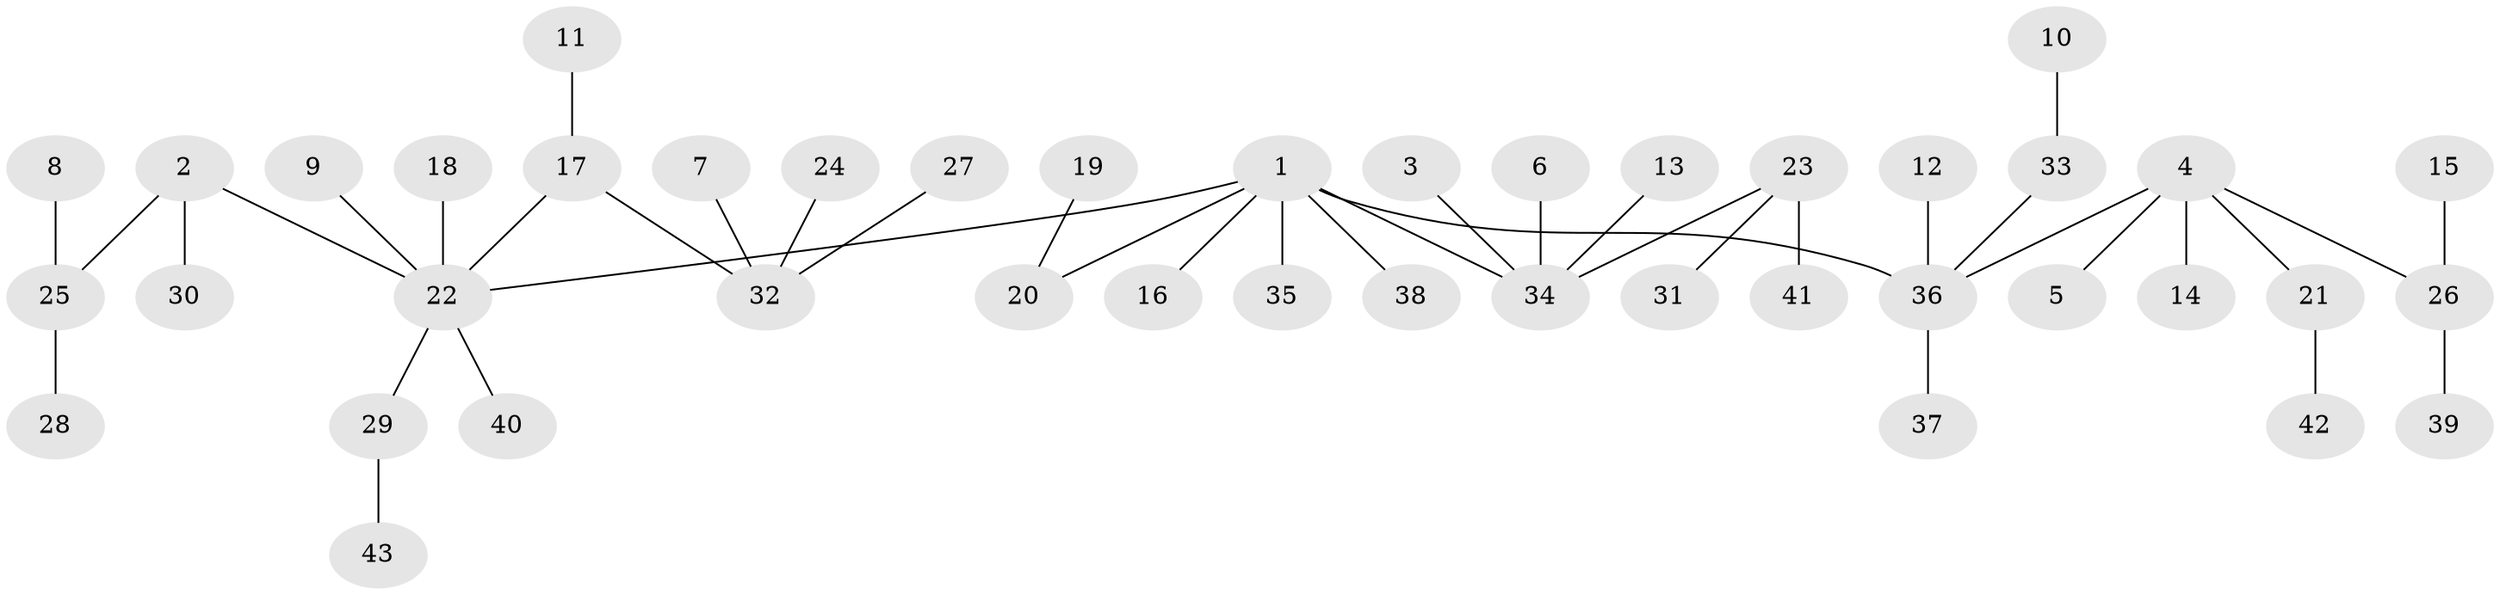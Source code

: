 // original degree distribution, {4: 0.06976744186046512, 5: 0.03488372093023256, 6: 0.03488372093023256, 2: 0.22093023255813954, 3: 0.11627906976744186, 1: 0.5232558139534884}
// Generated by graph-tools (version 1.1) at 2025/26/03/09/25 03:26:33]
// undirected, 43 vertices, 42 edges
graph export_dot {
graph [start="1"]
  node [color=gray90,style=filled];
  1;
  2;
  3;
  4;
  5;
  6;
  7;
  8;
  9;
  10;
  11;
  12;
  13;
  14;
  15;
  16;
  17;
  18;
  19;
  20;
  21;
  22;
  23;
  24;
  25;
  26;
  27;
  28;
  29;
  30;
  31;
  32;
  33;
  34;
  35;
  36;
  37;
  38;
  39;
  40;
  41;
  42;
  43;
  1 -- 16 [weight=1.0];
  1 -- 20 [weight=1.0];
  1 -- 22 [weight=1.0];
  1 -- 34 [weight=1.0];
  1 -- 35 [weight=1.0];
  1 -- 36 [weight=1.0];
  1 -- 38 [weight=1.0];
  2 -- 22 [weight=1.0];
  2 -- 25 [weight=1.0];
  2 -- 30 [weight=1.0];
  3 -- 34 [weight=1.0];
  4 -- 5 [weight=1.0];
  4 -- 14 [weight=1.0];
  4 -- 21 [weight=1.0];
  4 -- 26 [weight=1.0];
  4 -- 36 [weight=1.0];
  6 -- 34 [weight=1.0];
  7 -- 32 [weight=1.0];
  8 -- 25 [weight=1.0];
  9 -- 22 [weight=1.0];
  10 -- 33 [weight=1.0];
  11 -- 17 [weight=1.0];
  12 -- 36 [weight=1.0];
  13 -- 34 [weight=1.0];
  15 -- 26 [weight=1.0];
  17 -- 22 [weight=1.0];
  17 -- 32 [weight=1.0];
  18 -- 22 [weight=1.0];
  19 -- 20 [weight=1.0];
  21 -- 42 [weight=1.0];
  22 -- 29 [weight=1.0];
  22 -- 40 [weight=1.0];
  23 -- 31 [weight=1.0];
  23 -- 34 [weight=1.0];
  23 -- 41 [weight=1.0];
  24 -- 32 [weight=1.0];
  25 -- 28 [weight=1.0];
  26 -- 39 [weight=1.0];
  27 -- 32 [weight=1.0];
  29 -- 43 [weight=1.0];
  33 -- 36 [weight=1.0];
  36 -- 37 [weight=1.0];
}
